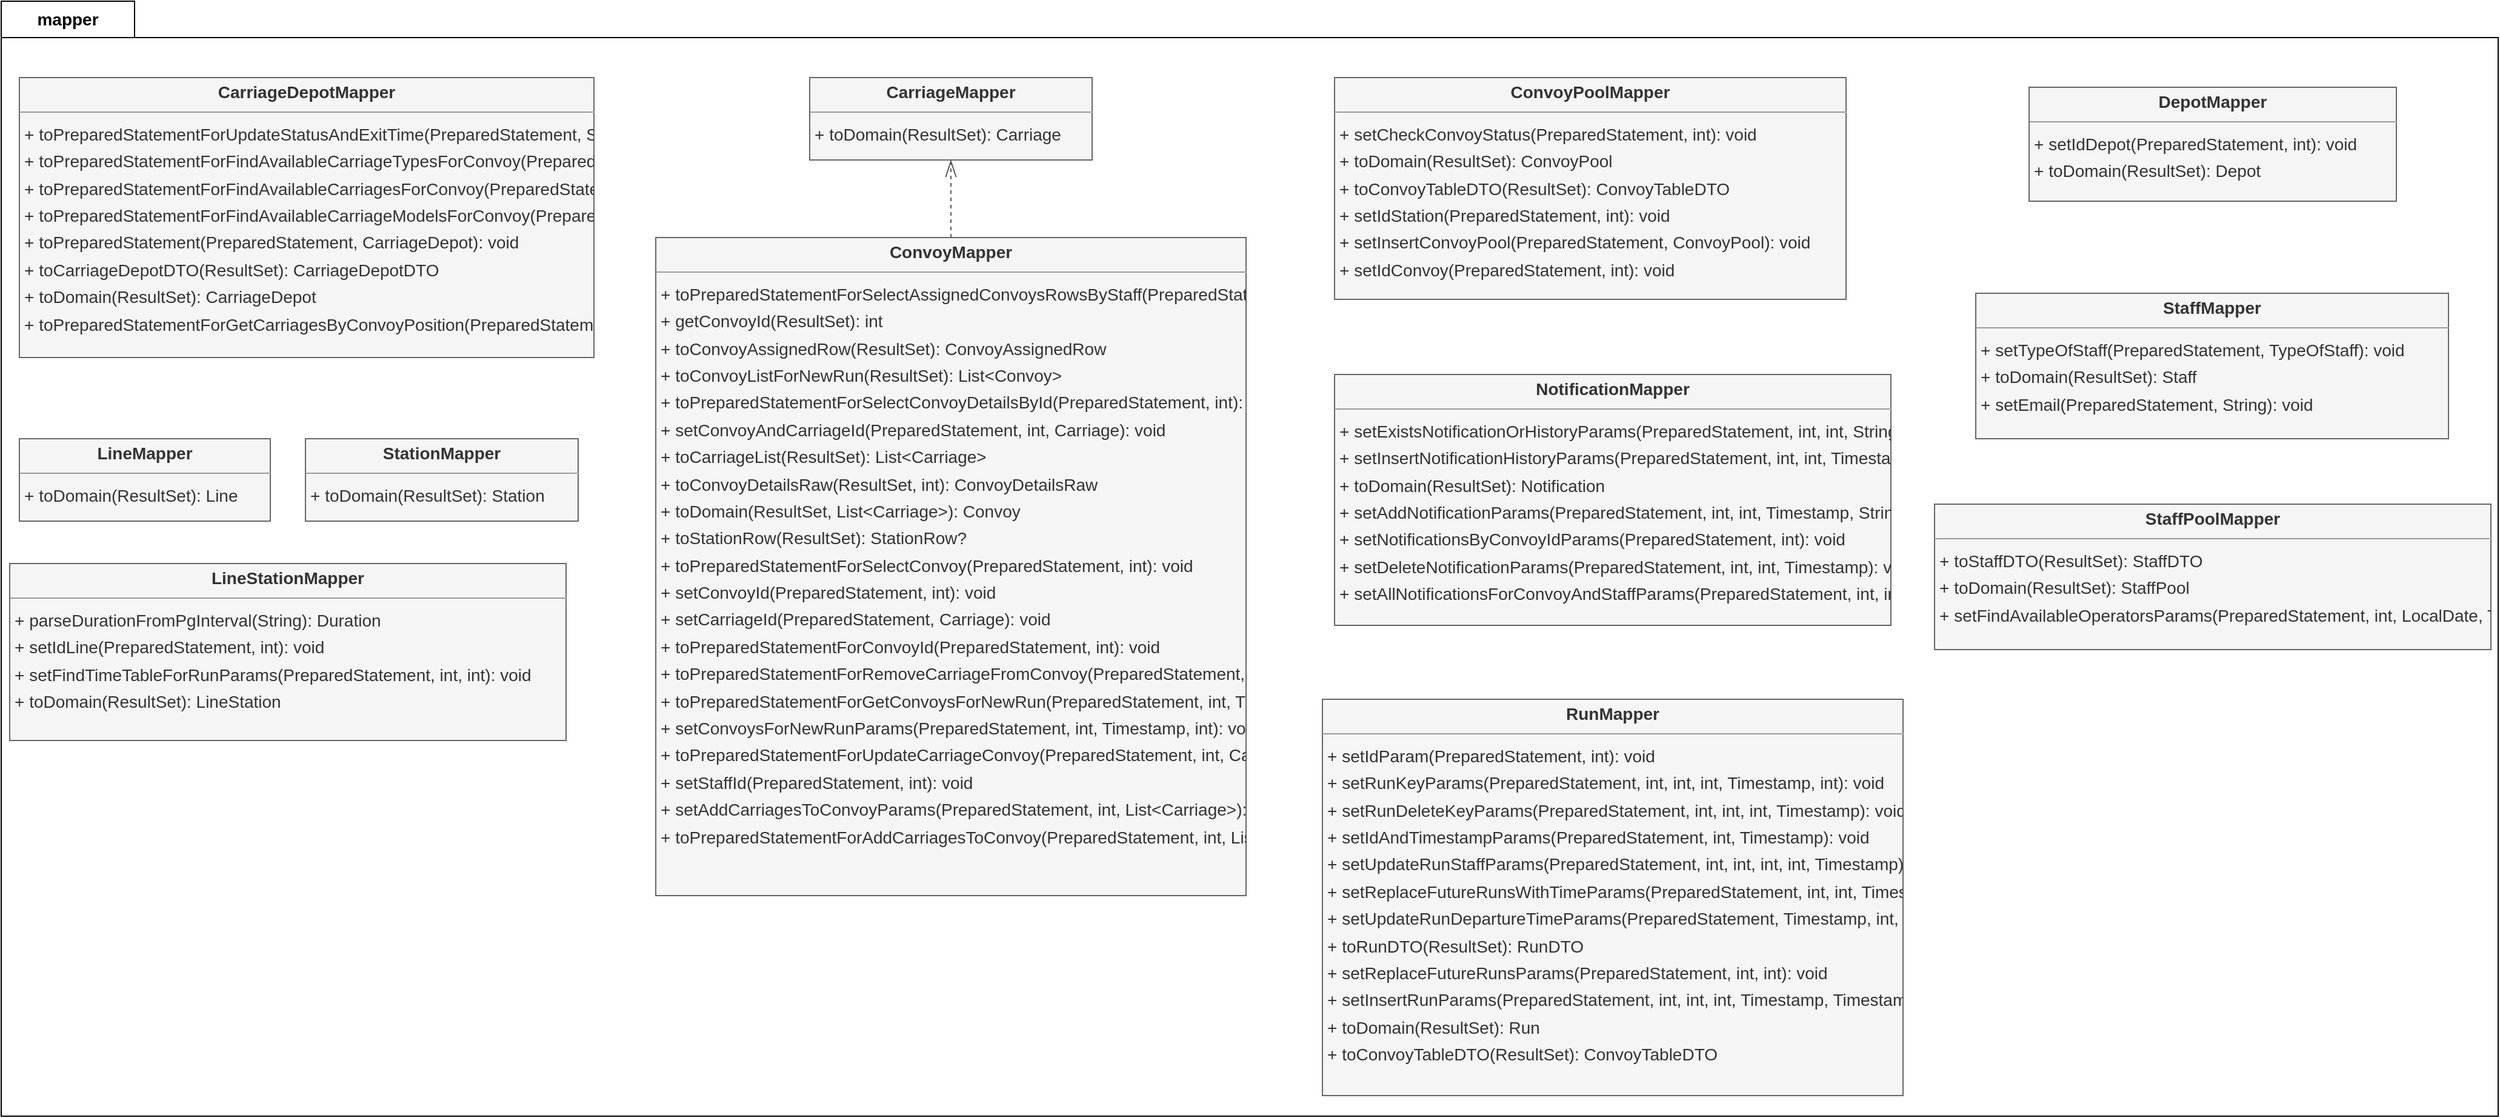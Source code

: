 <mxfile version="28.1.2">
  <diagram id="nN61hk7_czwu90_221V0" name="Pagina-1">
    <mxGraphModel dx="3477" dy="1299" grid="1" gridSize="10" guides="1" tooltips="1" connect="1" arrows="1" fold="1" page="0" pageScale="1" pageWidth="827" pageHeight="1169" background="none" math="0" shadow="0">
      <root>
        <mxCell id="0" />
        <mxCell id="1" parent="0" />
        <mxCell id="gVMh9HHa-c9kzkF-Kuyq-1" value="&lt;font style=&quot;font-size: 14px;&quot;&gt;mapper&lt;/font&gt;" style="shape=folder;fontStyle=1;tabWidth=110;tabHeight=30;tabPosition=left;html=1;boundedLbl=1;labelInHeader=1;container=1;collapsible=0;recursiveResize=0;whiteSpace=wrap;" vertex="1" parent="1">
          <mxGeometry x="-870" width="2060" height="920" as="geometry" />
        </mxCell>
        <mxCell id="node0" value="&lt;p style=&quot;margin:0px;margin-top:4px;text-align:center;&quot;&gt;&lt;b&gt;CarriageDepotMapper&lt;/b&gt;&lt;/p&gt;&lt;hr size=&quot;1&quot;/&gt;&lt;p style=&quot;margin:0 0 0 4px;line-height:1.6;&quot;&gt;+ toPreparedStatementForUpdateStatusAndExitTime(PreparedStatement, String, Timestamp, int, int): void&lt;br/&gt;+ toPreparedStatementForFindAvailableCarriageTypesForConvoy(PreparedStatement, int): void&lt;br/&gt;+ toPreparedStatementForFindAvailableCarriagesForConvoy(PreparedStatement, int, String): void&lt;br/&gt;+ toPreparedStatementForFindAvailableCarriageModelsForConvoy(PreparedStatement, int, String): void&lt;br/&gt;+ toPreparedStatement(PreparedStatement, CarriageDepot): void&lt;br/&gt;+ toCarriageDepotDTO(ResultSet): CarriageDepotDTO&lt;br/&gt;+ toDomain(ResultSet): CarriageDepot&lt;br/&gt;+ toPreparedStatementForGetCarriagesByConvoyPosition(PreparedStatement, int): void&lt;/p&gt;" style="verticalAlign=top;align=left;overflow=fill;fontSize=14;fontFamily=Helvetica;html=1;rounded=0;shadow=0;comic=0;labelBackgroundColor=none;strokeWidth=1;fillColor=#f5f5f5;fontColor=#333333;strokeColor=#666666;" parent="1" vertex="1">
          <mxGeometry x="-855" y="63" width="474" height="231" as="geometry" />
        </mxCell>
        <mxCell id="node2" value="&lt;p style=&quot;margin:0px;margin-top:4px;text-align:center;&quot;&gt;&lt;b&gt;CarriageMapper&lt;/b&gt;&lt;/p&gt;&lt;hr size=&quot;1&quot;/&gt;&lt;p style=&quot;margin:0 0 0 4px;line-height:1.6;&quot;&gt;+ toDomain(ResultSet): Carriage&lt;/p&gt;" style="verticalAlign=top;align=left;overflow=fill;fontSize=14;fontFamily=Helvetica;html=1;rounded=0;shadow=0;comic=0;labelBackgroundColor=none;strokeWidth=1;fillColor=#f5f5f5;fontColor=#333333;strokeColor=#666666;" parent="1" vertex="1">
          <mxGeometry x="-203" y="63" width="233" height="68" as="geometry" />
        </mxCell>
        <mxCell id="node7" value="&lt;p style=&quot;margin:0px;margin-top:4px;text-align:center;&quot;&gt;&lt;b&gt;ConvoyMapper&lt;/b&gt;&lt;/p&gt;&lt;hr size=&quot;1&quot;/&gt;&lt;p style=&quot;margin:0 0 0 4px;line-height:1.6;&quot;&gt;+ toPreparedStatementForSelectAssignedConvoysRowsByStaff(PreparedStatement, int): void&lt;br/&gt;+ getConvoyId(ResultSet): int&lt;br/&gt;+ toConvoyAssignedRow(ResultSet): ConvoyAssignedRow&lt;br/&gt;+ toConvoyListForNewRun(ResultSet): List&amp;lt;Convoy&amp;gt;&lt;br/&gt;+ toPreparedStatementForSelectConvoyDetailsById(PreparedStatement, int): void&lt;br/&gt;+ setConvoyAndCarriageId(PreparedStatement, int, Carriage): void&lt;br/&gt;+ toCarriageList(ResultSet): List&amp;lt;Carriage&amp;gt;&lt;br/&gt;+ toConvoyDetailsRaw(ResultSet, int): ConvoyDetailsRaw&lt;br/&gt;+ toDomain(ResultSet, List&amp;lt;Carriage&amp;gt;): Convoy&lt;br/&gt;+ toStationRow(ResultSet): StationRow?&lt;br/&gt;+ toPreparedStatementForSelectConvoy(PreparedStatement, int): void&lt;br/&gt;+ setConvoyId(PreparedStatement, int): void&lt;br/&gt;+ setCarriageId(PreparedStatement, Carriage): void&lt;br/&gt;+ toPreparedStatementForConvoyId(PreparedStatement, int): void&lt;br/&gt;+ toPreparedStatementForRemoveCarriageFromConvoy(PreparedStatement, Carriage): void&lt;br/&gt;+ toPreparedStatementForGetConvoysForNewRun(PreparedStatement, int, Timestamp, int): void&lt;br/&gt;+ setConvoysForNewRunParams(PreparedStatement, int, Timestamp, int): void&lt;br/&gt;+ toPreparedStatementForUpdateCarriageConvoy(PreparedStatement, int, Carriage): void&lt;br/&gt;+ setStaffId(PreparedStatement, int): void&lt;br/&gt;+ setAddCarriagesToConvoyParams(PreparedStatement, int, List&amp;lt;Carriage&amp;gt;): void&lt;br/&gt;+ toPreparedStatementForAddCarriagesToConvoy(PreparedStatement, int, List&amp;lt;Carriage&amp;gt;): void&lt;/p&gt;" style="verticalAlign=top;align=left;overflow=fill;fontSize=14;fontFamily=Helvetica;html=1;rounded=0;shadow=0;comic=0;labelBackgroundColor=none;strokeWidth=1;fillColor=#f5f5f5;fontColor=#333333;strokeColor=#666666;" parent="1" vertex="1">
          <mxGeometry x="-330" y="195" width="487" height="543" as="geometry" />
        </mxCell>
        <mxCell id="node1" value="&lt;p style=&quot;margin:0px;margin-top:4px;text-align:center;&quot;&gt;&lt;b&gt;ConvoyPoolMapper&lt;/b&gt;&lt;/p&gt;&lt;hr size=&quot;1&quot;/&gt;&lt;p style=&quot;margin:0 0 0 4px;line-height:1.6;&quot;&gt;+ setCheckConvoyStatus(PreparedStatement, int): void&lt;br/&gt;+ toDomain(ResultSet): ConvoyPool&lt;br/&gt;+ toConvoyTableDTO(ResultSet): ConvoyTableDTO&lt;br/&gt;+ setIdStation(PreparedStatement, int): void&lt;br/&gt;+ setInsertConvoyPool(PreparedStatement, ConvoyPool): void&lt;br/&gt;+ setIdConvoy(PreparedStatement, int): void&lt;/p&gt;" style="verticalAlign=top;align=left;overflow=fill;fontSize=14;fontFamily=Helvetica;html=1;rounded=0;shadow=0;comic=0;labelBackgroundColor=none;strokeWidth=1;fillColor=#f5f5f5;fontColor=#333333;strokeColor=#666666;" parent="1" vertex="1">
          <mxGeometry x="230" y="63" width="422" height="183" as="geometry" />
        </mxCell>
        <mxCell id="node10" value="&lt;p style=&quot;margin:0px;margin-top:4px;text-align:center;&quot;&gt;&lt;b&gt;DepotMapper&lt;/b&gt;&lt;/p&gt;&lt;hr size=&quot;1&quot;/&gt;&lt;p style=&quot;margin:0 0 0 4px;line-height:1.6;&quot;&gt;+ setIdDepot(PreparedStatement, int): void&lt;br/&gt;+ toDomain(ResultSet): Depot&lt;/p&gt;" style="verticalAlign=top;align=left;overflow=fill;fontSize=14;fontFamily=Helvetica;html=1;rounded=0;shadow=0;comic=0;labelBackgroundColor=none;strokeWidth=1;fillColor=#f5f5f5;fontColor=#333333;strokeColor=#666666;" parent="1" vertex="1">
          <mxGeometry x="803" y="71" width="303" height="94" as="geometry" />
        </mxCell>
        <mxCell id="node11" value="&lt;p style=&quot;margin:0px;margin-top:4px;text-align:center;&quot;&gt;&lt;b&gt;LineMapper&lt;/b&gt;&lt;/p&gt;&lt;hr size=&quot;1&quot;/&gt;&lt;p style=&quot;margin:0 0 0 4px;line-height:1.6;&quot;&gt;+ toDomain(ResultSet): Line&lt;/p&gt;" style="verticalAlign=top;align=left;overflow=fill;fontSize=14;fontFamily=Helvetica;html=1;rounded=0;shadow=0;comic=0;labelBackgroundColor=none;strokeWidth=1;fillColor=#f5f5f5;fontColor=#333333;strokeColor=#666666;" parent="1" vertex="1">
          <mxGeometry x="-855" y="361" width="207" height="68" as="geometry" />
        </mxCell>
        <mxCell id="node5" value="&lt;p style=&quot;margin:0px;margin-top:4px;text-align:center;&quot;&gt;&lt;b&gt;LineStationMapper&lt;/b&gt;&lt;/p&gt;&lt;hr size=&quot;1&quot;/&gt;&lt;p style=&quot;margin:0 0 0 4px;line-height:1.6;&quot;&gt;+ parseDurationFromPgInterval(String): Duration&lt;br/&gt;+ setIdLine(PreparedStatement, int): void&lt;br/&gt;+ setFindTimeTableForRunParams(PreparedStatement, int, int): void&lt;br/&gt;+ toDomain(ResultSet): LineStation&lt;/p&gt;" style="verticalAlign=top;align=left;overflow=fill;fontSize=14;fontFamily=Helvetica;html=1;rounded=0;shadow=0;comic=0;labelBackgroundColor=none;strokeWidth=1;fillColor=#f5f5f5;fontColor=#333333;strokeColor=#666666;" parent="1" vertex="1">
          <mxGeometry x="-863" y="464" width="459" height="146" as="geometry" />
        </mxCell>
        <mxCell id="node4" value="&lt;p style=&quot;margin:0px;margin-top:4px;text-align:center;&quot;&gt;&lt;b&gt;NotificationMapper&lt;/b&gt;&lt;/p&gt;&lt;hr size=&quot;1&quot;/&gt;&lt;p style=&quot;margin:0 0 0 4px;line-height:1.6;&quot;&gt;+ setExistsNotificationOrHistoryParams(PreparedStatement, int, int, String): void&lt;br/&gt;+ setInsertNotificationHistoryParams(PreparedStatement, int, int, Timestamp, String, int, String, String, String): void&lt;br/&gt;+ toDomain(ResultSet): Notification&lt;br/&gt;+ setAddNotificationParams(PreparedStatement, int, int, Timestamp, String, int): void&lt;br/&gt;+ setNotificationsByConvoyIdParams(PreparedStatement, int): void&lt;br/&gt;+ setDeleteNotificationParams(PreparedStatement, int, int, Timestamp): void&lt;br/&gt;+ setAllNotificationsForConvoyAndStaffParams(PreparedStatement, int, int): void&lt;/p&gt;" style="verticalAlign=top;align=left;overflow=fill;fontSize=14;fontFamily=Helvetica;html=1;rounded=0;shadow=0;comic=0;labelBackgroundColor=none;strokeWidth=1;fillColor=#f5f5f5;fontColor=#333333;strokeColor=#666666;" parent="1" vertex="1">
          <mxGeometry x="230" y="308" width="459" height="207" as="geometry" />
        </mxCell>
        <mxCell id="node3" value="&lt;p style=&quot;margin:0px;margin-top:4px;text-align:center;&quot;&gt;&lt;b&gt;RunMapper&lt;/b&gt;&lt;/p&gt;&lt;hr size=&quot;1&quot;/&gt;&lt;p style=&quot;margin:0 0 0 4px;line-height:1.6;&quot;&gt;+ setIdParam(PreparedStatement, int): void&lt;br/&gt;+ setRunKeyParams(PreparedStatement, int, int, int, Timestamp, int): void&lt;br/&gt;+ setRunDeleteKeyParams(PreparedStatement, int, int, int, Timestamp): void&lt;br/&gt;+ setIdAndTimestampParams(PreparedStatement, int, Timestamp): void&lt;br/&gt;+ setUpdateRunStaffParams(PreparedStatement, int, int, int, int, Timestamp): void&lt;br/&gt;+ setReplaceFutureRunsWithTimeParams(PreparedStatement, int, int, Timestamp, int, int): void&lt;br/&gt;+ setUpdateRunDepartureTimeParams(PreparedStatement, Timestamp, int, int, int, Timestamp): void&lt;br/&gt;+ toRunDTO(ResultSet): RunDTO&lt;br/&gt;+ setReplaceFutureRunsParams(PreparedStatement, int, int): void&lt;br/&gt;+ setInsertRunParams(PreparedStatement, int, int, int, Timestamp, Timestamp, int, int): void&lt;br/&gt;+ toDomain(ResultSet): Run&lt;br/&gt;+ toConvoyTableDTO(ResultSet): ConvoyTableDTO&lt;/p&gt;" style="verticalAlign=top;align=left;overflow=fill;fontSize=14;fontFamily=Helvetica;html=1;rounded=0;shadow=0;comic=0;labelBackgroundColor=none;strokeWidth=1;fillColor=#f5f5f5;fontColor=#333333;strokeColor=#666666;" parent="1" vertex="1">
          <mxGeometry x="220" y="576" width="479" height="327" as="geometry" />
        </mxCell>
        <mxCell id="node6" value="&lt;p style=&quot;margin:0px;margin-top:4px;text-align:center;&quot;&gt;&lt;b&gt;StaffMapper&lt;/b&gt;&lt;/p&gt;&lt;hr size=&quot;1&quot;/&gt;&lt;p style=&quot;margin:0 0 0 4px;line-height:1.6;&quot;&gt;+ setTypeOfStaff(PreparedStatement, TypeOfStaff): void&lt;br/&gt;+ toDomain(ResultSet): Staff&lt;br/&gt;+ setEmail(PreparedStatement, String): void&lt;/p&gt;" style="verticalAlign=top;align=left;overflow=fill;fontSize=14;fontFamily=Helvetica;html=1;rounded=0;shadow=0;comic=0;labelBackgroundColor=none;strokeWidth=1;fillColor=#f5f5f5;fontColor=#333333;strokeColor=#666666;" parent="1" vertex="1">
          <mxGeometry x="759" y="241" width="390" height="120" as="geometry" />
        </mxCell>
        <mxCell id="node8" value="&lt;p style=&quot;margin:0px;margin-top:4px;text-align:center;&quot;&gt;&lt;b&gt;StaffPoolMapper&lt;/b&gt;&lt;/p&gt;&lt;hr size=&quot;1&quot;/&gt;&lt;p style=&quot;margin:0 0 0 4px;line-height:1.6;&quot;&gt;+ toStaffDTO(ResultSet): StaffDTO&lt;br/&gt;+ toDomain(ResultSet): StaffPool&lt;br/&gt;+ setFindAvailableOperatorsParams(PreparedStatement, int, LocalDate, Timestamp): void&lt;/p&gt;" style="verticalAlign=top;align=left;overflow=fill;fontSize=14;fontFamily=Helvetica;html=1;rounded=0;shadow=0;comic=0;labelBackgroundColor=none;strokeWidth=1;fillColor=#f5f5f5;fontColor=#333333;strokeColor=#666666;" parent="1" vertex="1">
          <mxGeometry x="725" y="415" width="459" height="120" as="geometry" />
        </mxCell>
        <mxCell id="node9" value="&lt;p style=&quot;margin:0px;margin-top:4px;text-align:center;&quot;&gt;&lt;b&gt;StationMapper&lt;/b&gt;&lt;/p&gt;&lt;hr size=&quot;1&quot;/&gt;&lt;p style=&quot;margin:0 0 0 4px;line-height:1.6;&quot;&gt;+ toDomain(ResultSet): Station&lt;/p&gt;" style="verticalAlign=top;align=left;overflow=fill;fontSize=14;fontFamily=Helvetica;html=1;rounded=0;shadow=0;comic=0;labelBackgroundColor=none;strokeWidth=1;fillColor=#f5f5f5;fontColor=#333333;strokeColor=#666666;" parent="1" vertex="1">
          <mxGeometry x="-619" y="361" width="225" height="68" as="geometry" />
        </mxCell>
        <mxCell id="edge0" value="" style="html=1;rounded=1;edgeStyle=orthogonalEdgeStyle;dashed=1;startArrow=none;endArrow=openThin;endSize=12;strokeColor=#595959;exitX=0.500;exitY=0.000;exitDx=0;exitDy=0;entryX=0.500;entryY=1.001;entryDx=0;entryDy=0;" parent="1" source="node7" target="node2" edge="1">
          <mxGeometry width="50" height="50" relative="1" as="geometry">
            <Array as="points" />
          </mxGeometry>
        </mxCell>
      </root>
    </mxGraphModel>
  </diagram>
</mxfile>
